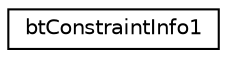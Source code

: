 digraph "Graphical Class Hierarchy"
{
  edge [fontname="Helvetica",fontsize="10",labelfontname="Helvetica",labelfontsize="10"];
  node [fontname="Helvetica",fontsize="10",shape=record];
  rankdir="LR";
  Node1 [label="btConstraintInfo1",height=0.2,width=0.4,color="black", fillcolor="white", style="filled",URL="$structbt_constraint_info1.html"];
}

